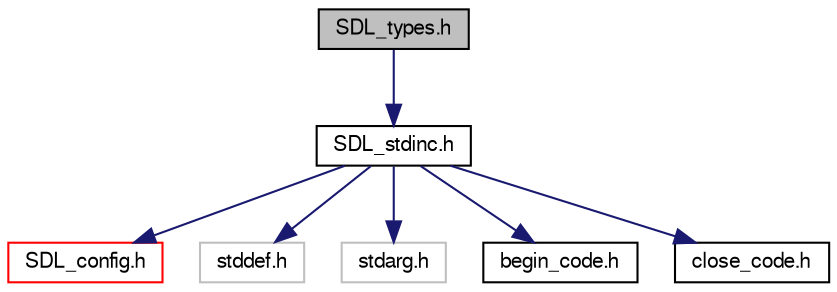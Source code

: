 digraph "SDL_types.h"
{
 // LATEX_PDF_SIZE
  edge [fontname="FreeSans",fontsize="10",labelfontname="FreeSans",labelfontsize="10"];
  node [fontname="FreeSans",fontsize="10",shape=record];
  Node1 [label="SDL_types.h",height=0.2,width=0.4,color="black", fillcolor="grey75", style="filled", fontcolor="black",tooltip=" "];
  Node1 -> Node2 [color="midnightblue",fontsize="10",style="solid",fontname="FreeSans"];
  Node2 [label="SDL_stdinc.h",height=0.2,width=0.4,color="black", fillcolor="white", style="filled",URL="$d9/d24/_s_d_l__stdinc_8h.html",tooltip=" "];
  Node2 -> Node3 [color="midnightblue",fontsize="10",style="solid",fontname="FreeSans"];
  Node3 [label="SDL_config.h",height=0.2,width=0.4,color="red", fillcolor="white", style="filled",URL="$d1/d8f/_s_d_l__config_8h.html",tooltip=" "];
  Node2 -> Node8 [color="midnightblue",fontsize="10",style="solid",fontname="FreeSans"];
  Node8 [label="stddef.h",height=0.2,width=0.4,color="grey75", fillcolor="white", style="filled",tooltip=" "];
  Node2 -> Node9 [color="midnightblue",fontsize="10",style="solid",fontname="FreeSans"];
  Node9 [label="stdarg.h",height=0.2,width=0.4,color="grey75", fillcolor="white", style="filled",tooltip=" "];
  Node2 -> Node5 [color="midnightblue",fontsize="10",style="solid",fontname="FreeSans"];
  Node5 [label="begin_code.h",height=0.2,width=0.4,color="black", fillcolor="white", style="filled",URL="$d1/d90/begin__code_8h.html",tooltip=" "];
  Node2 -> Node6 [color="midnightblue",fontsize="10",style="solid",fontname="FreeSans"];
  Node6 [label="close_code.h",height=0.2,width=0.4,color="black", fillcolor="white", style="filled",URL="$d0/d2e/close__code_8h.html",tooltip=" "];
}
